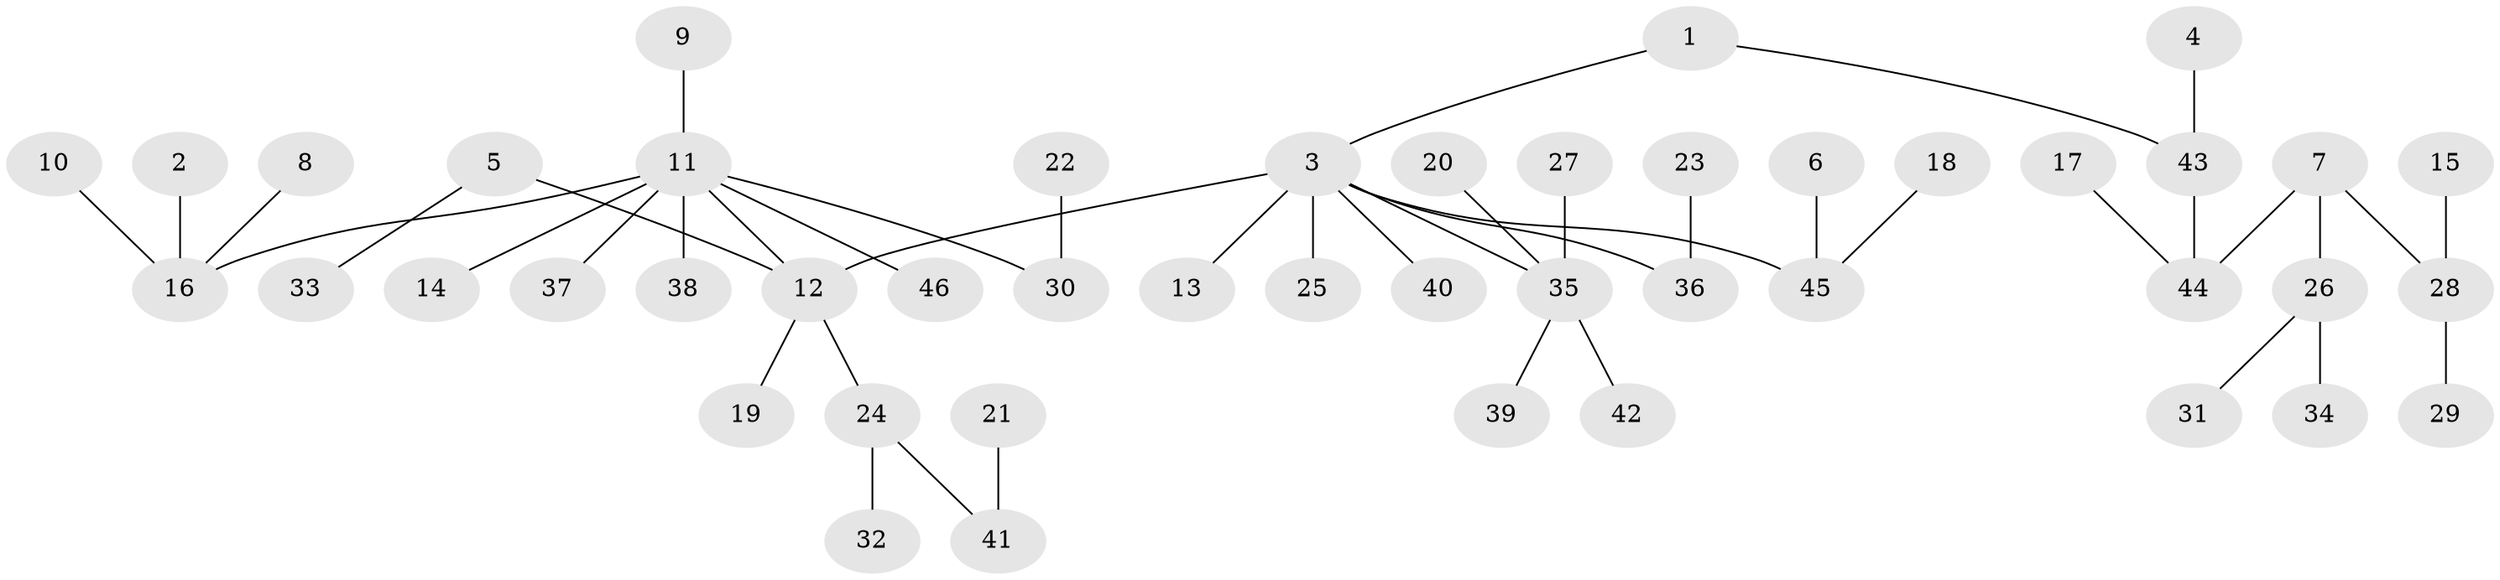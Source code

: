 // original degree distribution, {3: 0.09782608695652174, 6: 0.03260869565217391, 7: 0.010869565217391304, 4: 0.05434782608695652, 2: 0.2608695652173913, 5: 0.03260869565217391, 1: 0.5108695652173914}
// Generated by graph-tools (version 1.1) at 2025/50/03/09/25 03:50:21]
// undirected, 46 vertices, 45 edges
graph export_dot {
graph [start="1"]
  node [color=gray90,style=filled];
  1;
  2;
  3;
  4;
  5;
  6;
  7;
  8;
  9;
  10;
  11;
  12;
  13;
  14;
  15;
  16;
  17;
  18;
  19;
  20;
  21;
  22;
  23;
  24;
  25;
  26;
  27;
  28;
  29;
  30;
  31;
  32;
  33;
  34;
  35;
  36;
  37;
  38;
  39;
  40;
  41;
  42;
  43;
  44;
  45;
  46;
  1 -- 3 [weight=1.0];
  1 -- 43 [weight=1.0];
  2 -- 16 [weight=1.0];
  3 -- 12 [weight=1.0];
  3 -- 13 [weight=1.0];
  3 -- 25 [weight=1.0];
  3 -- 35 [weight=1.0];
  3 -- 36 [weight=1.0];
  3 -- 40 [weight=1.0];
  3 -- 45 [weight=1.0];
  4 -- 43 [weight=1.0];
  5 -- 12 [weight=1.0];
  5 -- 33 [weight=1.0];
  6 -- 45 [weight=1.0];
  7 -- 26 [weight=1.0];
  7 -- 28 [weight=1.0];
  7 -- 44 [weight=1.0];
  8 -- 16 [weight=1.0];
  9 -- 11 [weight=1.0];
  10 -- 16 [weight=1.0];
  11 -- 12 [weight=1.0];
  11 -- 14 [weight=1.0];
  11 -- 16 [weight=1.0];
  11 -- 30 [weight=1.0];
  11 -- 37 [weight=1.0];
  11 -- 38 [weight=1.0];
  11 -- 46 [weight=1.0];
  12 -- 19 [weight=1.0];
  12 -- 24 [weight=1.0];
  15 -- 28 [weight=1.0];
  17 -- 44 [weight=1.0];
  18 -- 45 [weight=1.0];
  20 -- 35 [weight=1.0];
  21 -- 41 [weight=1.0];
  22 -- 30 [weight=1.0];
  23 -- 36 [weight=1.0];
  24 -- 32 [weight=1.0];
  24 -- 41 [weight=1.0];
  26 -- 31 [weight=1.0];
  26 -- 34 [weight=1.0];
  27 -- 35 [weight=1.0];
  28 -- 29 [weight=1.0];
  35 -- 39 [weight=1.0];
  35 -- 42 [weight=1.0];
  43 -- 44 [weight=1.0];
}
